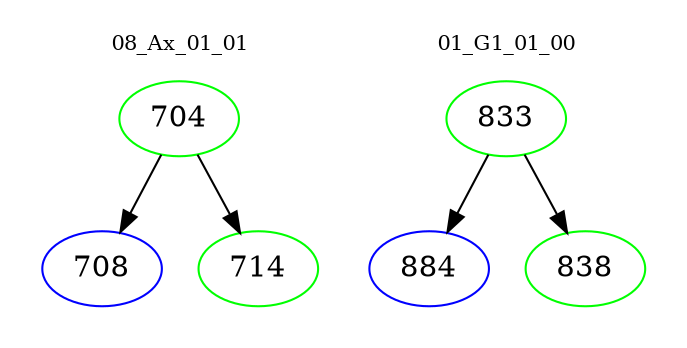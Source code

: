 digraph{
subgraph cluster_0 {
color = white
label = "08_Ax_01_01";
fontsize=10;
T0_704 [label="704", color="green"]
T0_704 -> T0_708 [color="black"]
T0_708 [label="708", color="blue"]
T0_704 -> T0_714 [color="black"]
T0_714 [label="714", color="green"]
}
subgraph cluster_1 {
color = white
label = "01_G1_01_00";
fontsize=10;
T1_833 [label="833", color="green"]
T1_833 -> T1_884 [color="black"]
T1_884 [label="884", color="blue"]
T1_833 -> T1_838 [color="black"]
T1_838 [label="838", color="green"]
}
}
